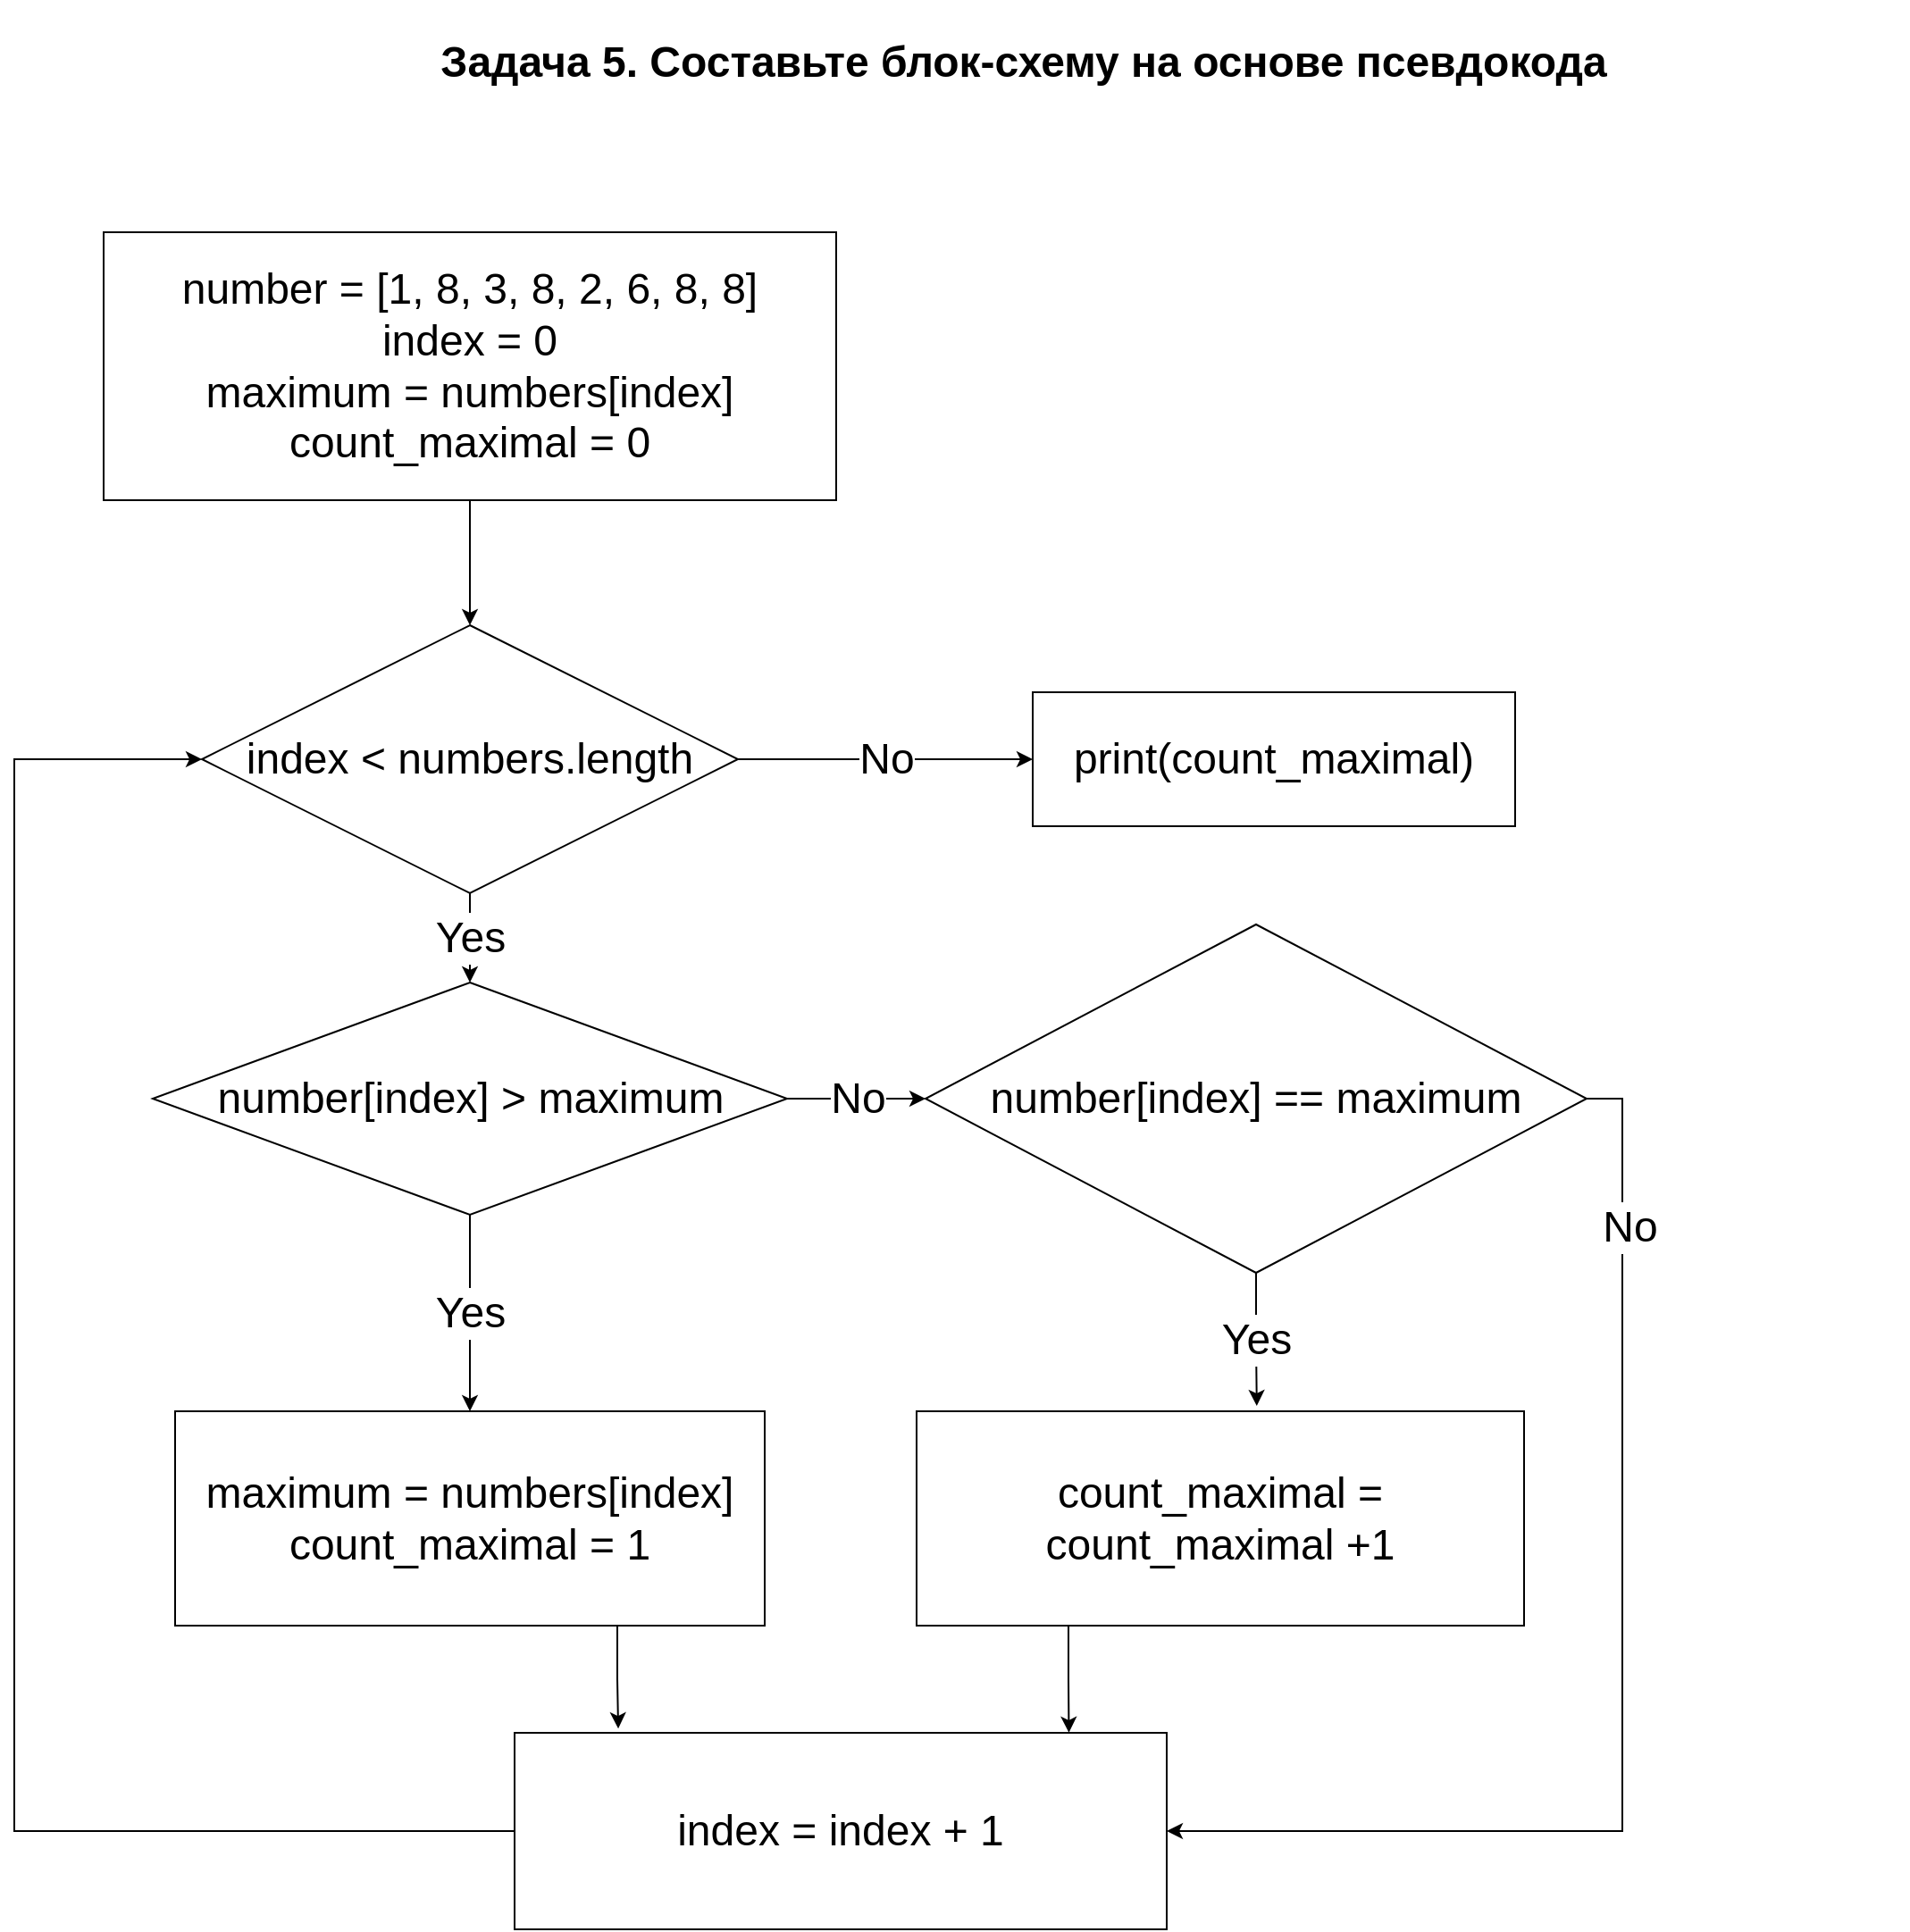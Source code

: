 <mxfile version="20.2.6" type="github">
  <diagram id="wR63qgCGirKLVIszT084" name="Страница 1">
    <mxGraphModel dx="1658" dy="2281" grid="1" gridSize="10" guides="1" tooltips="1" connect="1" arrows="1" fold="1" page="1" pageScale="1" pageWidth="827" pageHeight="1169" math="0" shadow="0">
      <root>
        <mxCell id="0" />
        <mxCell id="1" parent="0" />
        <mxCell id="yKR85k9DaQNyLv7TKwu0-7" style="edgeStyle=orthogonalEdgeStyle;rounded=0;orthogonalLoop=1;jettySize=auto;html=1;exitX=0.5;exitY=1;exitDx=0;exitDy=0;entryX=0.5;entryY=0;entryDx=0;entryDy=0;fontSize=24;" edge="1" parent="1" source="yKR85k9DaQNyLv7TKwu0-1" target="yKR85k9DaQNyLv7TKwu0-2">
          <mxGeometry relative="1" as="geometry" />
        </mxCell>
        <mxCell id="yKR85k9DaQNyLv7TKwu0-1" value="&lt;font style=&quot;font-size: 24px;&quot;&gt;number = [1, 8, 3, 8, 2, 6, 8, 8]&lt;br&gt;index = 0&lt;br&gt;maximum = numbers[index]&lt;br&gt;count_maximal = 0&lt;br&gt;&lt;/font&gt;" style="rounded=0;whiteSpace=wrap;html=1;" vertex="1" parent="1">
          <mxGeometry x="250" y="40" width="410" height="150" as="geometry" />
        </mxCell>
        <mxCell id="yKR85k9DaQNyLv7TKwu0-6" value="No" style="edgeStyle=orthogonalEdgeStyle;rounded=0;orthogonalLoop=1;jettySize=auto;html=1;exitX=1;exitY=0.5;exitDx=0;exitDy=0;entryX=0;entryY=0.5;entryDx=0;entryDy=0;fontSize=24;" edge="1" parent="1" source="yKR85k9DaQNyLv7TKwu0-2" target="yKR85k9DaQNyLv7TKwu0-5">
          <mxGeometry relative="1" as="geometry" />
        </mxCell>
        <mxCell id="yKR85k9DaQNyLv7TKwu0-8" value="Yes" style="edgeStyle=orthogonalEdgeStyle;rounded=0;orthogonalLoop=1;jettySize=auto;html=1;exitX=0.5;exitY=1;exitDx=0;exitDy=0;fontSize=24;" edge="1" parent="1" source="yKR85k9DaQNyLv7TKwu0-2" target="yKR85k9DaQNyLv7TKwu0-4">
          <mxGeometry relative="1" as="geometry" />
        </mxCell>
        <mxCell id="yKR85k9DaQNyLv7TKwu0-2" value="index &amp;lt; numbers.length" style="rhombus;whiteSpace=wrap;html=1;fontSize=24;" vertex="1" parent="1">
          <mxGeometry x="305" y="260" width="300" height="150" as="geometry" />
        </mxCell>
        <mxCell id="yKR85k9DaQNyLv7TKwu0-10" value="Yes" style="edgeStyle=orthogonalEdgeStyle;rounded=0;orthogonalLoop=1;jettySize=auto;html=1;exitX=0.5;exitY=1;exitDx=0;exitDy=0;fontSize=24;" edge="1" parent="1" source="yKR85k9DaQNyLv7TKwu0-4" target="yKR85k9DaQNyLv7TKwu0-9">
          <mxGeometry relative="1" as="geometry" />
        </mxCell>
        <mxCell id="yKR85k9DaQNyLv7TKwu0-21" value="No" style="edgeStyle=orthogonalEdgeStyle;rounded=0;orthogonalLoop=1;jettySize=auto;html=1;exitX=1;exitY=0.5;exitDx=0;exitDy=0;entryX=0;entryY=0.5;entryDx=0;entryDy=0;fontSize=24;" edge="1" parent="1" source="yKR85k9DaQNyLv7TKwu0-4" target="yKR85k9DaQNyLv7TKwu0-20">
          <mxGeometry relative="1" as="geometry" />
        </mxCell>
        <mxCell id="yKR85k9DaQNyLv7TKwu0-4" value="number[index] &amp;gt; maximum" style="rhombus;whiteSpace=wrap;html=1;fontSize=24;" vertex="1" parent="1">
          <mxGeometry x="277.5" y="460" width="355" height="130" as="geometry" />
        </mxCell>
        <mxCell id="yKR85k9DaQNyLv7TKwu0-5" value="print(count_maximal)" style="rounded=0;whiteSpace=wrap;html=1;fontSize=24;" vertex="1" parent="1">
          <mxGeometry x="770" y="297.5" width="270" height="75" as="geometry" />
        </mxCell>
        <mxCell id="yKR85k9DaQNyLv7TKwu0-18" style="edgeStyle=orthogonalEdgeStyle;rounded=0;orthogonalLoop=1;jettySize=auto;html=1;exitX=0.75;exitY=1;exitDx=0;exitDy=0;entryX=0.159;entryY=-0.022;entryDx=0;entryDy=0;entryPerimeter=0;fontSize=24;" edge="1" parent="1" source="yKR85k9DaQNyLv7TKwu0-9" target="yKR85k9DaQNyLv7TKwu0-15">
          <mxGeometry relative="1" as="geometry" />
        </mxCell>
        <mxCell id="yKR85k9DaQNyLv7TKwu0-9" value="maximum = numbers[index]&lt;br&gt;count_maximal = 1" style="rounded=0;whiteSpace=wrap;html=1;fontSize=24;" vertex="1" parent="1">
          <mxGeometry x="290" y="700" width="330" height="120" as="geometry" />
        </mxCell>
        <mxCell id="yKR85k9DaQNyLv7TKwu0-16" style="edgeStyle=orthogonalEdgeStyle;rounded=0;orthogonalLoop=1;jettySize=auto;html=1;exitX=0.25;exitY=1;exitDx=0;exitDy=0;entryX=0.85;entryY=-0.001;entryDx=0;entryDy=0;entryPerimeter=0;fontSize=24;" edge="1" parent="1" source="yKR85k9DaQNyLv7TKwu0-13" target="yKR85k9DaQNyLv7TKwu0-15">
          <mxGeometry relative="1" as="geometry" />
        </mxCell>
        <mxCell id="yKR85k9DaQNyLv7TKwu0-13" value="count_maximal = count_maximal +1" style="rounded=0;whiteSpace=wrap;html=1;fontSize=24;" vertex="1" parent="1">
          <mxGeometry x="705" y="700" width="340" height="120" as="geometry" />
        </mxCell>
        <mxCell id="yKR85k9DaQNyLv7TKwu0-19" style="edgeStyle=orthogonalEdgeStyle;rounded=0;orthogonalLoop=1;jettySize=auto;html=1;exitX=0;exitY=0.5;exitDx=0;exitDy=0;entryX=0;entryY=0.5;entryDx=0;entryDy=0;fontSize=24;" edge="1" parent="1" source="yKR85k9DaQNyLv7TKwu0-15" target="yKR85k9DaQNyLv7TKwu0-2">
          <mxGeometry relative="1" as="geometry">
            <Array as="points">
              <mxPoint x="200" y="935" />
              <mxPoint x="200" y="335" />
            </Array>
          </mxGeometry>
        </mxCell>
        <mxCell id="yKR85k9DaQNyLv7TKwu0-15" value="index = index + 1" style="rounded=0;whiteSpace=wrap;html=1;fontSize=24;" vertex="1" parent="1">
          <mxGeometry x="480" y="880" width="365" height="110" as="geometry" />
        </mxCell>
        <mxCell id="yKR85k9DaQNyLv7TKwu0-23" value="Yes" style="edgeStyle=orthogonalEdgeStyle;rounded=0;orthogonalLoop=1;jettySize=auto;html=1;exitX=0.5;exitY=1;exitDx=0;exitDy=0;entryX=0.56;entryY=-0.025;entryDx=0;entryDy=0;entryPerimeter=0;fontSize=24;" edge="1" parent="1" source="yKR85k9DaQNyLv7TKwu0-20" target="yKR85k9DaQNyLv7TKwu0-13">
          <mxGeometry relative="1" as="geometry" />
        </mxCell>
        <mxCell id="yKR85k9DaQNyLv7TKwu0-24" style="edgeStyle=orthogonalEdgeStyle;rounded=0;orthogonalLoop=1;jettySize=auto;html=1;exitX=1;exitY=0.5;exitDx=0;exitDy=0;entryX=1;entryY=0.5;entryDx=0;entryDy=0;fontSize=24;" edge="1" parent="1" source="yKR85k9DaQNyLv7TKwu0-20" target="yKR85k9DaQNyLv7TKwu0-15">
          <mxGeometry relative="1" as="geometry" />
        </mxCell>
        <mxCell id="yKR85k9DaQNyLv7TKwu0-25" value="No" style="edgeLabel;html=1;align=center;verticalAlign=middle;resizable=0;points=[];fontSize=24;" vertex="1" connectable="0" parent="yKR85k9DaQNyLv7TKwu0-24">
          <mxGeometry x="-0.729" y="4" relative="1" as="geometry">
            <mxPoint y="-1" as="offset" />
          </mxGeometry>
        </mxCell>
        <mxCell id="yKR85k9DaQNyLv7TKwu0-20" value="number[index] == maximum" style="rhombus;whiteSpace=wrap;html=1;fontSize=24;" vertex="1" parent="1">
          <mxGeometry x="710" y="427.5" width="370" height="195" as="geometry" />
        </mxCell>
        <mxCell id="yKR85k9DaQNyLv7TKwu0-26" value="&lt;b&gt;Задача 5. Составьте блок-схему на основе псевдокода&lt;/b&gt;" style="text;html=1;strokeColor=none;fillColor=none;align=center;verticalAlign=middle;whiteSpace=wrap;rounded=0;fontSize=24;" vertex="1" parent="1">
          <mxGeometry x="270" y="-90" width="990" height="70" as="geometry" />
        </mxCell>
      </root>
    </mxGraphModel>
  </diagram>
</mxfile>

